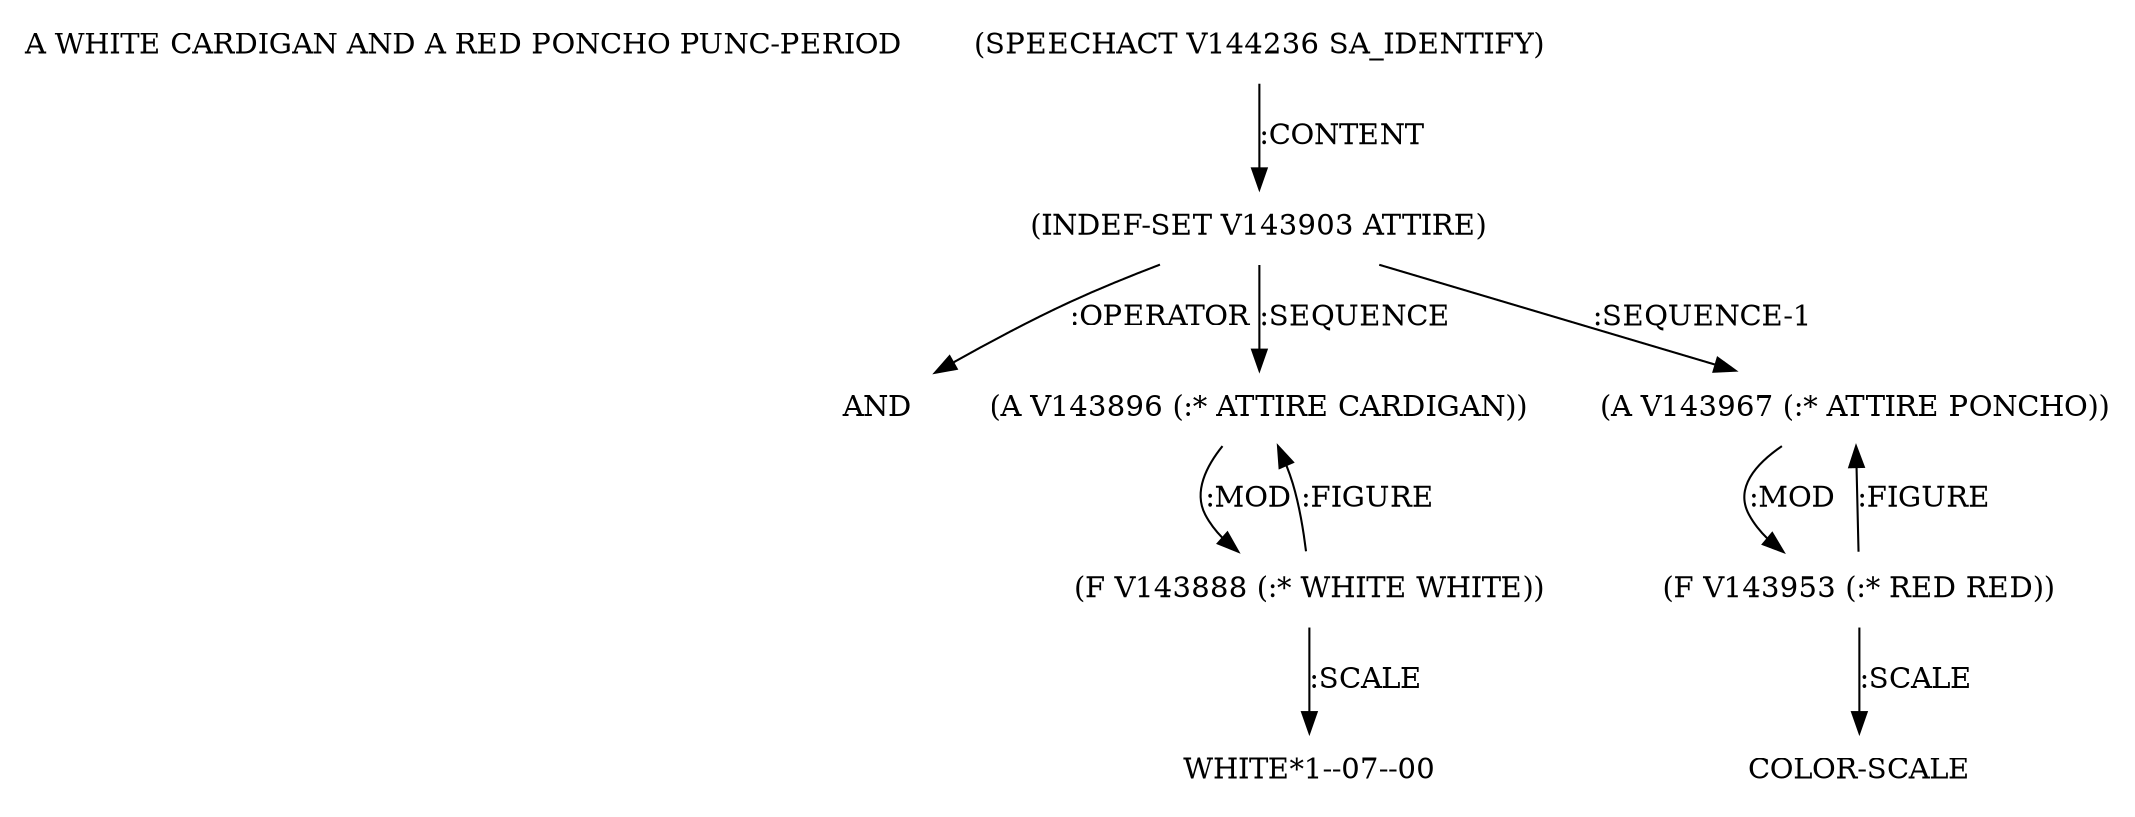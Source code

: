 digraph Terms {
  node [shape=none]
  "A WHITE CARDIGAN AND A RED PONCHO PUNC-PERIOD"
  "V144236" [label="(SPEECHACT V144236 SA_IDENTIFY)"]
  "V144236" -> "V143903" [label=":CONTENT"]
  "V143903" [label="(INDEF-SET V143903 ATTIRE)"]
  "V143903" -> "NT145088" [label=":OPERATOR"]
  "NT145088" [label="AND"]
  "V143903" -> "V143896" [label=":SEQUENCE"]
  "V143903" -> "V143967" [label=":SEQUENCE-1"]
  "V143896" [label="(A V143896 (:* ATTIRE CARDIGAN))"]
  "V143896" -> "V143888" [label=":MOD"]
  "V143888" [label="(F V143888 (:* WHITE WHITE))"]
  "V143888" -> "V143896" [label=":FIGURE"]
  "V143888" -> "NT145089" [label=":SCALE"]
  "NT145089" [label="WHITE*1--07--00"]
  "V143967" [label="(A V143967 (:* ATTIRE PONCHO))"]
  "V143967" -> "V143953" [label=":MOD"]
  "V143953" [label="(F V143953 (:* RED RED))"]
  "V143953" -> "V143967" [label=":FIGURE"]
  "V143953" -> "NT145090" [label=":SCALE"]
  "NT145090" [label="COLOR-SCALE"]
}
